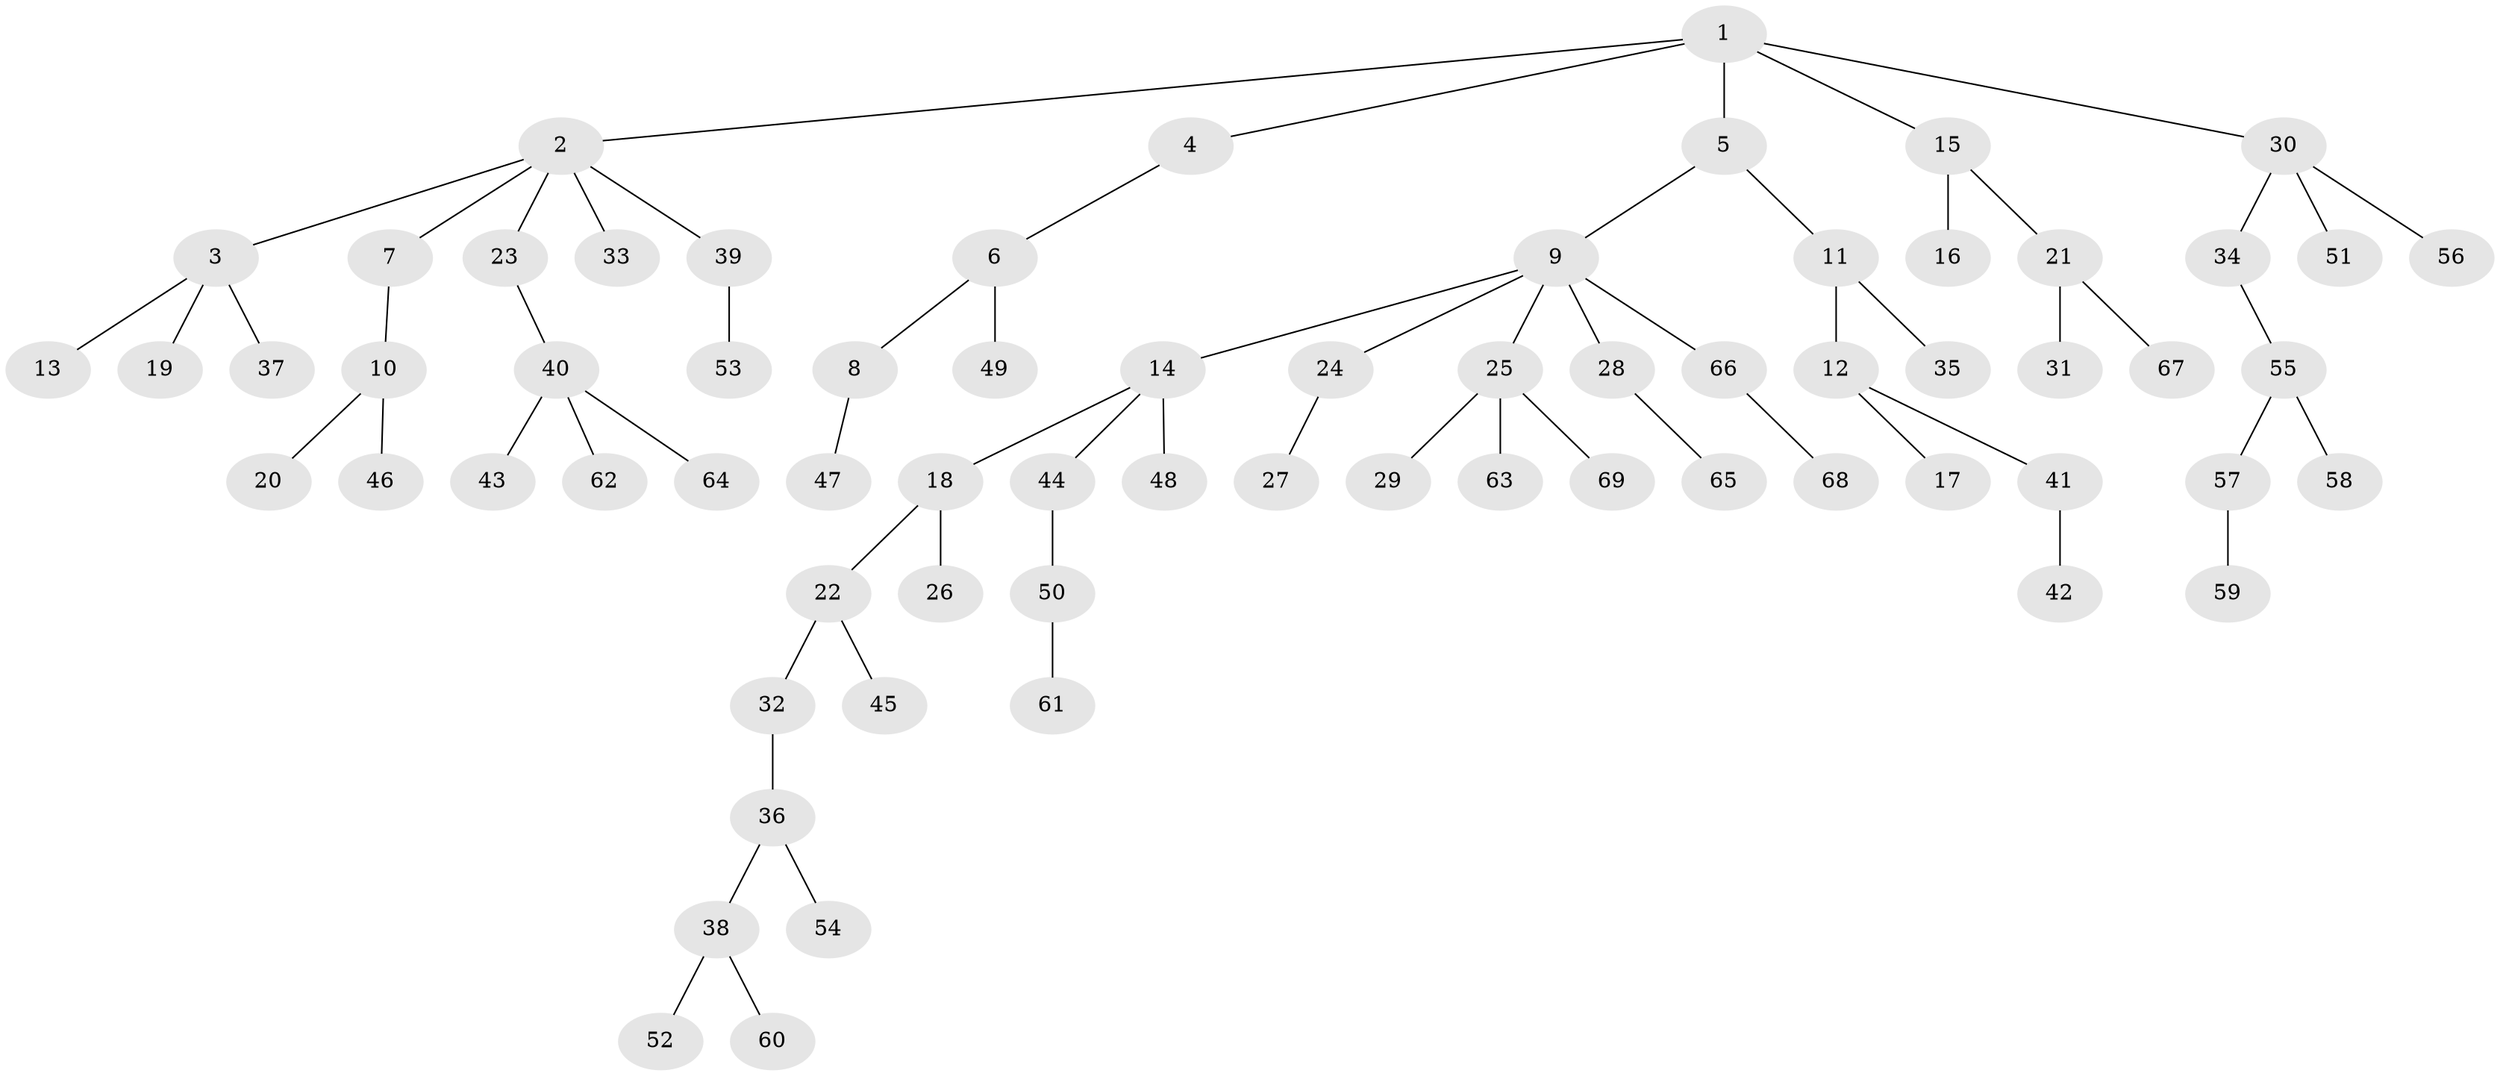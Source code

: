// coarse degree distribution, {6: 0.06382978723404255, 3: 0.10638297872340426, 2: 0.14893617021276595, 1: 0.5957446808510638, 4: 0.06382978723404255, 5: 0.02127659574468085}
// Generated by graph-tools (version 1.1) at 2025/42/03/06/25 10:42:02]
// undirected, 69 vertices, 68 edges
graph export_dot {
graph [start="1"]
  node [color=gray90,style=filled];
  1;
  2;
  3;
  4;
  5;
  6;
  7;
  8;
  9;
  10;
  11;
  12;
  13;
  14;
  15;
  16;
  17;
  18;
  19;
  20;
  21;
  22;
  23;
  24;
  25;
  26;
  27;
  28;
  29;
  30;
  31;
  32;
  33;
  34;
  35;
  36;
  37;
  38;
  39;
  40;
  41;
  42;
  43;
  44;
  45;
  46;
  47;
  48;
  49;
  50;
  51;
  52;
  53;
  54;
  55;
  56;
  57;
  58;
  59;
  60;
  61;
  62;
  63;
  64;
  65;
  66;
  67;
  68;
  69;
  1 -- 2;
  1 -- 4;
  1 -- 5;
  1 -- 15;
  1 -- 30;
  2 -- 3;
  2 -- 7;
  2 -- 23;
  2 -- 33;
  2 -- 39;
  3 -- 13;
  3 -- 19;
  3 -- 37;
  4 -- 6;
  5 -- 9;
  5 -- 11;
  6 -- 8;
  6 -- 49;
  7 -- 10;
  8 -- 47;
  9 -- 14;
  9 -- 24;
  9 -- 25;
  9 -- 28;
  9 -- 66;
  10 -- 20;
  10 -- 46;
  11 -- 12;
  11 -- 35;
  12 -- 17;
  12 -- 41;
  14 -- 18;
  14 -- 44;
  14 -- 48;
  15 -- 16;
  15 -- 21;
  18 -- 22;
  18 -- 26;
  21 -- 31;
  21 -- 67;
  22 -- 32;
  22 -- 45;
  23 -- 40;
  24 -- 27;
  25 -- 29;
  25 -- 63;
  25 -- 69;
  28 -- 65;
  30 -- 34;
  30 -- 51;
  30 -- 56;
  32 -- 36;
  34 -- 55;
  36 -- 38;
  36 -- 54;
  38 -- 52;
  38 -- 60;
  39 -- 53;
  40 -- 43;
  40 -- 62;
  40 -- 64;
  41 -- 42;
  44 -- 50;
  50 -- 61;
  55 -- 57;
  55 -- 58;
  57 -- 59;
  66 -- 68;
}
